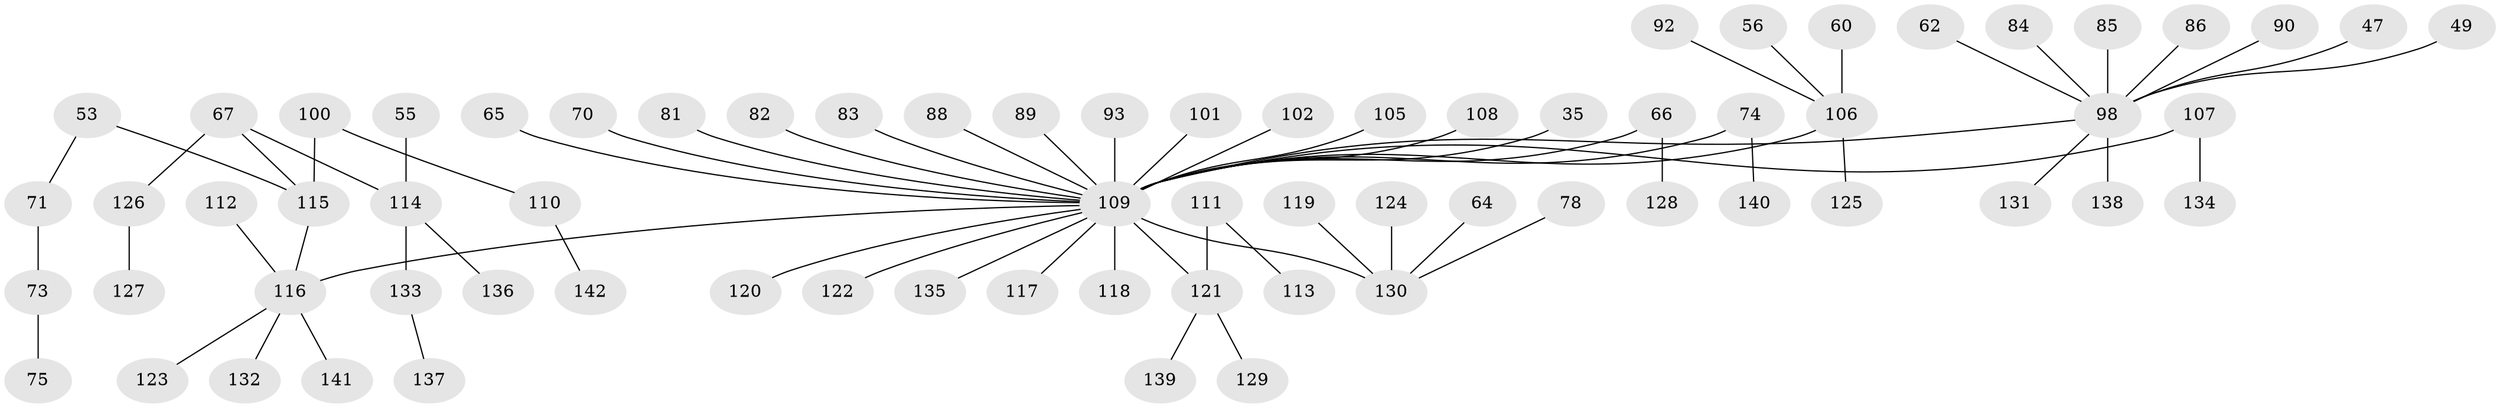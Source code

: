 // original degree distribution, {7: 0.02112676056338028, 3: 0.13380281690140844, 5: 0.014084507042253521, 6: 0.014084507042253521, 2: 0.29577464788732394, 4: 0.056338028169014086, 1: 0.4647887323943662}
// Generated by graph-tools (version 1.1) at 2025/55/03/04/25 21:55:36]
// undirected, 71 vertices, 70 edges
graph export_dot {
graph [start="1"]
  node [color=gray90,style=filled];
  35;
  47;
  49;
  53;
  55;
  56;
  60;
  62;
  64;
  65;
  66;
  67 [super="+28+31"];
  70;
  71;
  73;
  74;
  75;
  78;
  81;
  82;
  83;
  84;
  85;
  86;
  88;
  89;
  90;
  92;
  93;
  98 [super="+40+36+43+91"];
  100 [super="+77"];
  101;
  102;
  105;
  106 [super="+3+5"];
  107;
  108;
  109 [super="+20+96+80"];
  110;
  111;
  112;
  113;
  114 [super="+44"];
  115 [super="+18+46+23+87"];
  116 [super="+72+97+79+104+103"];
  117;
  118;
  119;
  120;
  121 [super="+29+59+95"];
  122;
  123;
  124;
  125;
  126;
  127;
  128;
  129;
  130 [super="+99+63+61"];
  131;
  132;
  133;
  134;
  135;
  136;
  137;
  138;
  139;
  140;
  141;
  142;
  35 -- 109;
  47 -- 98;
  49 -- 98;
  53 -- 71;
  53 -- 115;
  55 -- 114;
  56 -- 106;
  60 -- 106;
  62 -- 98;
  64 -- 130;
  65 -- 109;
  66 -- 128;
  66 -- 109;
  67 -- 115;
  67 -- 126;
  67 -- 114;
  70 -- 109;
  71 -- 73;
  73 -- 75;
  74 -- 140;
  74 -- 109;
  78 -- 130;
  81 -- 109;
  82 -- 109;
  83 -- 109;
  84 -- 98;
  85 -- 98;
  86 -- 98;
  88 -- 109;
  89 -- 109;
  90 -- 98;
  92 -- 106;
  93 -- 109;
  98 -- 131;
  98 -- 109;
  98 -- 138;
  100 -- 115;
  100 -- 110;
  101 -- 109;
  102 -- 109;
  105 -- 109;
  106 -- 125;
  106 -- 109;
  107 -- 134;
  107 -- 109;
  108 -- 109;
  109 -- 120;
  109 -- 135;
  109 -- 116;
  109 -- 117;
  109 -- 118;
  109 -- 121;
  109 -- 122;
  109 -- 130;
  110 -- 142;
  111 -- 113;
  111 -- 121;
  112 -- 116;
  114 -- 133;
  114 -- 136;
  115 -- 116;
  116 -- 141;
  116 -- 132;
  116 -- 123;
  119 -- 130;
  121 -- 129;
  121 -- 139;
  124 -- 130;
  126 -- 127;
  133 -- 137;
}
